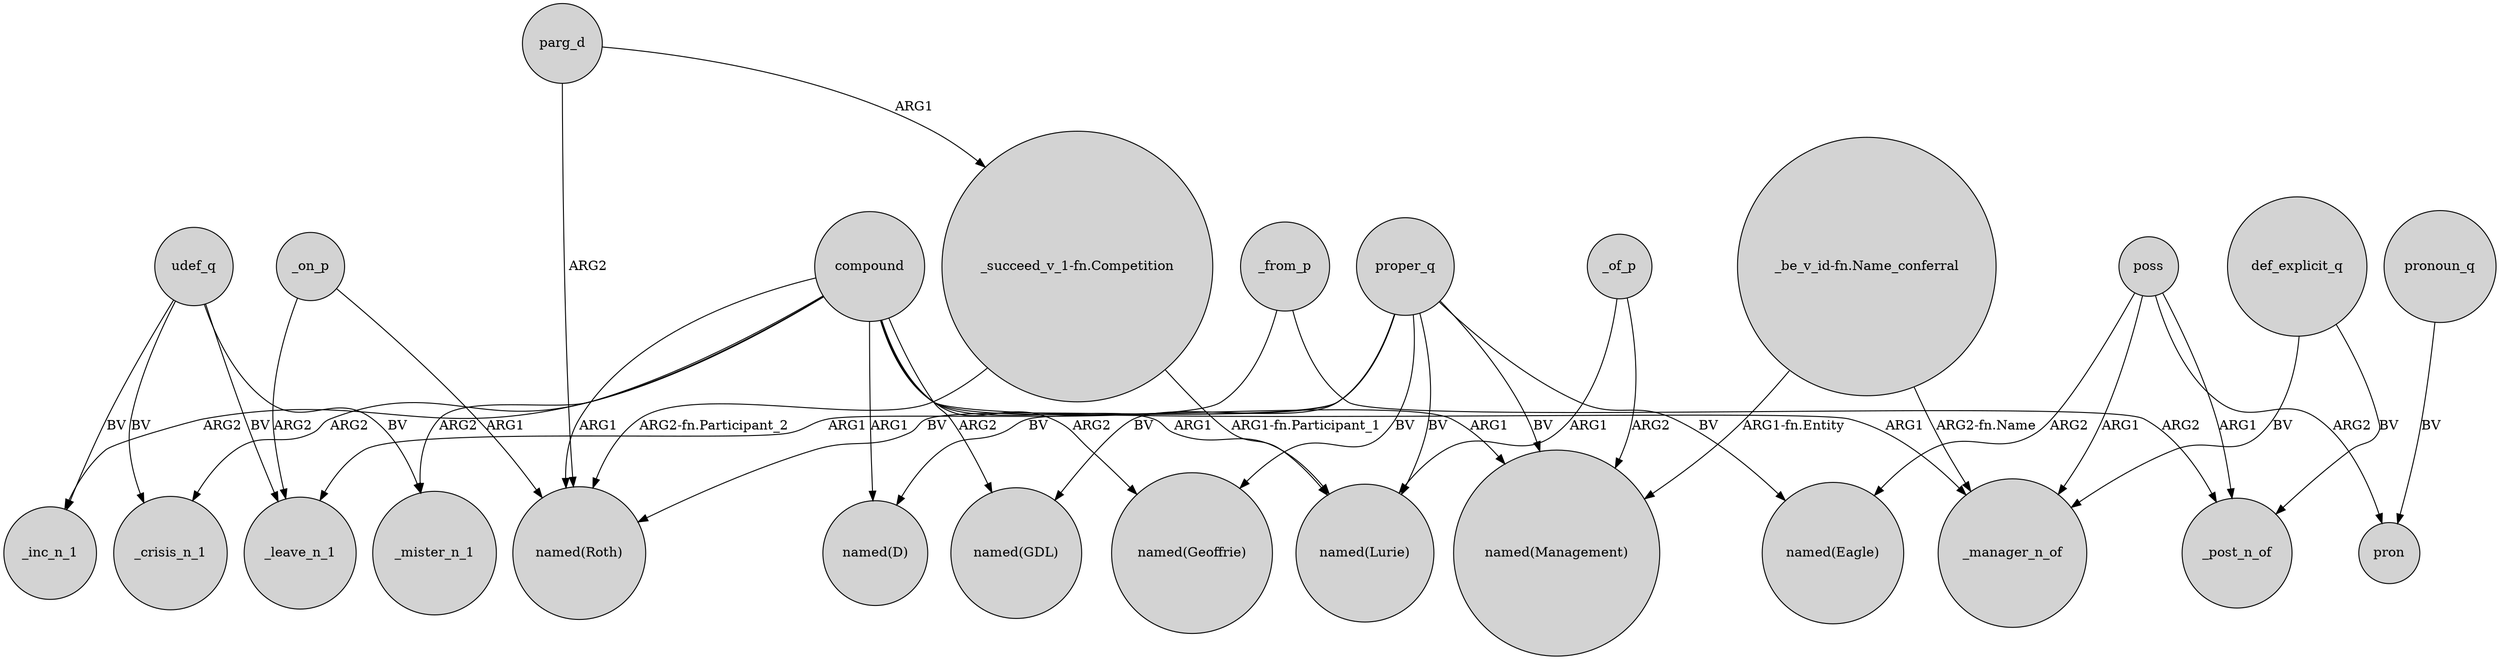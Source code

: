 digraph {
	node [shape=circle style=filled]
	proper_q -> "named(Geoffrie)" [label=BV]
	udef_q -> _leave_n_1 [label=BV]
	compound -> _mister_n_1 [label=ARG2]
	compound -> "named(Geoffrie)" [label=ARG2]
	proper_q -> "named(GDL)" [label=BV]
	compound -> "named(Management)" [label=ARG1]
	_on_p -> "named(Roth)" [label=ARG1]
	compound -> "named(Roth)" [label=ARG1]
	"_succeed_v_1-fn.Competition" -> "named(Lurie)" [label="ARG1-fn.Participant_1"]
	proper_q -> "named(Roth)" [label=BV]
	def_explicit_q -> _manager_n_of [label=BV]
	"_be_v_id-fn.Name_conferral" -> "named(Management)" [label="ARG1-fn.Entity"]
	poss -> _post_n_of [label=ARG1]
	proper_q -> "named(Eagle)" [label=BV]
	def_explicit_q -> _post_n_of [label=BV]
	proper_q -> "named(Management)" [label=BV]
	udef_q -> _mister_n_1 [label=BV]
	_on_p -> _leave_n_1 [label=ARG2]
	"_succeed_v_1-fn.Competition" -> "named(Roth)" [label="ARG2-fn.Participant_2"]
	poss -> _manager_n_of [label=ARG1]
	compound -> "named(D)" [label=ARG1]
	proper_q -> "named(Lurie)" [label=BV]
	pronoun_q -> pron [label=BV]
	compound -> "named(GDL)" [label=ARG2]
	udef_q -> _inc_n_1 [label=BV]
	poss -> pron [label=ARG2]
	udef_q -> _crisis_n_1 [label=BV]
	compound -> _crisis_n_1 [label=ARG2]
	compound -> _inc_n_1 [label=ARG2]
	proper_q -> "named(D)" [label=BV]
	_of_p -> "named(Lurie)" [label=ARG1]
	compound -> "named(Lurie)" [label=ARG1]
	parg_d -> "named(Roth)" [label=ARG2]
	_from_p -> _leave_n_1 [label=ARG1]
	_from_p -> _post_n_of [label=ARG2]
	_of_p -> "named(Management)" [label=ARG2]
	"_be_v_id-fn.Name_conferral" -> _manager_n_of [label="ARG2-fn.Name"]
	compound -> _manager_n_of [label=ARG1]
	poss -> "named(Eagle)" [label=ARG2]
	parg_d -> "_succeed_v_1-fn.Competition" [label=ARG1]
}
